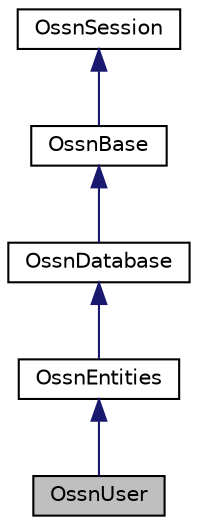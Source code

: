 digraph "OssnUser"
{
  edge [fontname="Helvetica",fontsize="10",labelfontname="Helvetica",labelfontsize="10"];
  node [fontname="Helvetica",fontsize="10",shape=record];
  Node1 [label="OssnUser",height=0.2,width=0.4,color="black", fillcolor="grey75", style="filled", fontcolor="black"];
  Node2 -> Node1 [dir="back",color="midnightblue",fontsize="10",style="solid"];
  Node2 [label="OssnEntities",height=0.2,width=0.4,color="black", fillcolor="white", style="filled",URL="$class_ossn_entities.html"];
  Node3 -> Node2 [dir="back",color="midnightblue",fontsize="10",style="solid"];
  Node3 [label="OssnDatabase",height=0.2,width=0.4,color="black", fillcolor="white", style="filled",URL="$class_ossn_database.html"];
  Node4 -> Node3 [dir="back",color="midnightblue",fontsize="10",style="solid"];
  Node4 [label="OssnBase",height=0.2,width=0.4,color="black", fillcolor="white", style="filled",URL="$class_ossn_base.html"];
  Node5 -> Node4 [dir="back",color="midnightblue",fontsize="10",style="solid"];
  Node5 [label="OssnSession",height=0.2,width=0.4,color="black", fillcolor="white", style="filled",URL="$class_ossn_session.html"];
}
